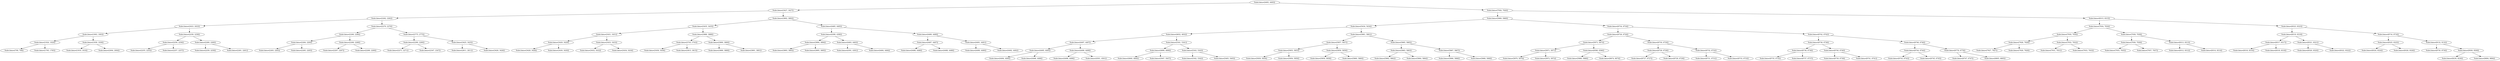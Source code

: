 digraph G{
1963507688 [label="Node{data=[4493, 4493]}"]
1963507688 -> 1774901926
1774901926 [label="Node{data=[3427, 3427]}"]
1774901926 -> 778264539
778264539 [label="Node{data=[2262, 2262]}"]
778264539 -> 1337561959
1337561959 [label="Node{data=[2023, 2023]}"]
1337561959 -> 2138997383
2138997383 [label="Node{data=[1903, 1903]}"]
2138997383 -> 1079928868
1079928868 [label="Node{data=[1024, 1024]}"]
1079928868 -> 1962371699
1962371699 [label="Node{data=[709, 709]}"]
1079928868 -> 2010578209
2010578209 [label="Node{data=[1765, 1765]}"]
2138997383 -> 2092381158
2092381158 [label="Node{data=[1939, 1939]}"]
2092381158 -> 1335589660
1335589660 [label="Node{data=[1919, 1919]}"]
2092381158 -> 7353454
7353454 [label="Node{data=[2004, 2004]}"]
1337561959 -> 1074785972
1074785972 [label="Node{data=[2258, 2258]}"]
1074785972 -> 90365264
90365264 [label="Node{data=[2256, 2256]}"]
90365264 -> 288691579
288691579 [label="Node{data=[2255, 2255]}"]
90365264 -> 283611255
283611255 [label="Node{data=[2257, 2257]}"]
1074785972 -> 790804113
790804113 [label="Node{data=[2260, 2260]}"]
790804113 -> 1010394744
1010394744 [label="Node{data=[2259, 2259]}"]
790804113 -> 94249545
94249545 [label="Node{data=[2261, 2261]}"]
778264539 -> 693534373
693534373 [label="Node{data=[2270, 2270]}"]
693534373 -> 335205152
335205152 [label="Node{data=[2266, 2266]}"]
335205152 -> 1686601089
1686601089 [label="Node{data=[2264, 2264]}"]
1686601089 -> 276797234
276797234 [label="Node{data=[2263, 2263]}"]
1686601089 -> 172384462
172384462 [label="Node{data=[2265, 2265]}"]
335205152 -> 1340129653
1340129653 [label="Node{data=[2268, 2268]}"]
1340129653 -> 282383997
282383997 [label="Node{data=[2267, 2267]}"]
1340129653 -> 2097026386
2097026386 [label="Node{data=[2269, 2269]}"]
693534373 -> 1158109715
1158109715 [label="Node{data=[2775, 2775]}"]
1158109715 -> 212193455
212193455 [label="Node{data=[2290, 2290]}"]
212193455 -> 980715640
980715640 [label="Node{data=[2271, 2271]}"]
212193455 -> 908873441
908873441 [label="Node{data=[2347, 2347]}"]
1158109715 -> 1233407477
1233407477 [label="Node{data=[3425, 3425]}"]
1233407477 -> 1804000450
1804000450 [label="Node{data=[2811, 2811]}"]
1233407477 -> 1974451842
1974451842 [label="Node{data=[3426, 3426]}"]
1774901926 -> 555793808
555793808 [label="Node{data=[3892, 3892]}"]
555793808 -> 1243658148
1243658148 [label="Node{data=[3435, 3435]}"]
1243658148 -> 396165870
396165870 [label="Node{data=[3431, 3431]}"]
396165870 -> 525268273
525268273 [label="Node{data=[3429, 3429]}"]
525268273 -> 1000740725
1000740725 [label="Node{data=[3428, 3428]}"]
525268273 -> 1962150450
1962150450 [label="Node{data=[3430, 3430]}"]
396165870 -> 193068080
193068080 [label="Node{data=[3433, 3433]}"]
193068080 -> 1670280972
1670280972 [label="Node{data=[3432, 3432]}"]
193068080 -> 1746459063
1746459063 [label="Node{data=[3434, 3434]}"]
1243658148 -> 1013578524
1013578524 [label="Node{data=[3888, 3888]}"]
1013578524 -> 948822237
948822237 [label="Node{data=[3743, 3743]}"]
948822237 -> 682350295
682350295 [label="Node{data=[3436, 3436]}"]
948822237 -> 105936660
105936660 [label="Node{data=[3815, 3815]}"]
1013578524 -> 1972555225
1972555225 [label="Node{data=[3890, 3890]}"]
1972555225 -> 583946430
583946430 [label="Node{data=[3889, 3889]}"]
1972555225 -> 1411721054
1411721054 [label="Node{data=[3891, 3891]}"]
555793808 -> 1372062233
1372062233 [label="Node{data=[4485, 4485]}"]
1372062233 -> 844620284
844620284 [label="Node{data=[4390, 4390]}"]
844620284 -> 1649155240
1649155240 [label="Node{data=[3894, 3894]}"]
1649155240 -> 531548264
531548264 [label="Node{data=[3893, 3893]}"]
1649155240 -> 250075470
250075470 [label="Node{data=[3895, 3895]}"]
844620284 -> 62034287
62034287 [label="Node{data=[4483, 4483]}"]
62034287 -> 26834157
26834157 [label="Node{data=[4391, 4391]}"]
62034287 -> 1746735422
1746735422 [label="Node{data=[4484, 4484]}"]
1372062233 -> 1484822746
1484822746 [label="Node{data=[4489, 4489]}"]
1484822746 -> 1336824652
1336824652 [label="Node{data=[4487, 4487]}"]
1336824652 -> 89811016
89811016 [label="Node{data=[4486, 4486]}"]
1336824652 -> 89005372
89005372 [label="Node{data=[4488, 4488]}"]
1484822746 -> 1507066631
1507066631 [label="Node{data=[4491, 4491]}"]
1507066631 -> 1683820354
1683820354 [label="Node{data=[4490, 4490]}"]
1507066631 -> 848503721
848503721 [label="Node{data=[4492, 4492]}"]
1963507688 -> 1203863354
1203863354 [label="Node{data=[7926, 7926]}"]
1203863354 -> 1056215294
1056215294 [label="Node{data=[5869, 5869]}"]
1056215294 -> 853520253
853520253 [label="Node{data=[5434, 5434]}"]
853520253 -> 435834084
435834084 [label="Node{data=[4832, 4832]}"]
435834084 -> 1427032142
1427032142 [label="Node{data=[4497, 4497]}"]
1427032142 -> 1340592497
1340592497 [label="Node{data=[4495, 4495]}"]
1340592497 -> 9186231
9186231 [label="Node{data=[4494, 4494]}"]
1340592497 -> 1264245294
1264245294 [label="Node{data=[4496, 4496]}"]
1427032142 -> 1748314035
1748314035 [label="Node{data=[4499, 4499]}"]
1748314035 -> 430448541
430448541 [label="Node{data=[4498, 4498]}"]
1748314035 -> 2014858892
2014858892 [label="Node{data=[4501, 4501]}"]
435834084 -> 1695445003
1695445003 [label="Node{data=[5341, 5341]}"]
1695445003 -> 617073574
617073574 [label="Node{data=[4899, 4899]}"]
617073574 -> 2102033492
2102033492 [label="Node{data=[4840, 4840]}"]
617073574 -> 1193029983
1193029983 [label="Node{data=[5047, 5047]}"]
1695445003 -> 1367646111
1367646111 [label="Node{data=[5343, 5343]}"]
1367646111 -> 1267004658
1267004658 [label="Node{data=[5342, 5342]}"]
1367646111 -> 1694669066
1694669066 [label="Node{data=[5405, 5405]}"]
853520253 -> 1127406140
1127406140 [label="Node{data=[5861, 5861]}"]
1127406140 -> 910151074
910151074 [label="Node{data=[5857, 5857]}"]
910151074 -> 1525714163
1525714163 [label="Node{data=[5855, 5855]}"]
1525714163 -> 734762094
734762094 [label="Node{data=[5839, 5839]}"]
1525714163 -> 2130528273
2130528273 [label="Node{data=[5856, 5856]}"]
910151074 -> 912775345
912775345 [label="Node{data=[5859, 5859]}"]
912775345 -> 1756257690
1756257690 [label="Node{data=[5858, 5858]}"]
912775345 -> 531749893
531749893 [label="Node{data=[5860, 5860]}"]
1127406140 -> 186163746
186163746 [label="Node{data=[5865, 5865]}"]
186163746 -> 62017952
62017952 [label="Node{data=[5863, 5863]}"]
62017952 -> 434806465
434806465 [label="Node{data=[5862, 5862]}"]
62017952 -> 136984589
136984589 [label="Node{data=[5864, 5864]}"]
186163746 -> 1189974680
1189974680 [label="Node{data=[5867, 5867]}"]
1189974680 -> 1464071348
1464071348 [label="Node{data=[5866, 5866]}"]
1189974680 -> 437412875
437412875 [label="Node{data=[5868, 5868]}"]
1056215294 -> 1126288660
1126288660 [label="Node{data=[6734, 6734]}"]
1126288660 -> 1769139898
1769139898 [label="Node{data=[6726, 6726]}"]
1769139898 -> 559698292
559698292 [label="Node{data=[5873, 5873]}"]
559698292 -> 677858152
677858152 [label="Node{data=[5871, 5871]}"]
677858152 -> 1701018141
1701018141 [label="Node{data=[5870, 5870]}"]
677858152 -> 463101749
463101749 [label="Node{data=[5872, 5872]}"]
559698292 -> 1477343939
1477343939 [label="Node{data=[6566, 6566]}"]
1477343939 -> 1252017825
1252017825 [label="Node{data=[5888, 5888]}"]
1477343939 -> 887979642
887979642 [label="Node{data=[6674, 6674]}"]
1769139898 -> 2101865509
2101865509 [label="Node{data=[6730, 6730]}"]
2101865509 -> 1454655788
1454655788 [label="Node{data=[6728, 6728]}"]
1454655788 -> 518621205
518621205 [label="Node{data=[6727, 6727]}"]
1454655788 -> 1101544220
1101544220 [label="Node{data=[6729, 6729]}"]
2101865509 -> 55366088
55366088 [label="Node{data=[6732, 6732]}"]
55366088 -> 2009404836
2009404836 [label="Node{data=[6731, 6731]}"]
55366088 -> 624853609
624853609 [label="Node{data=[6733, 6733]}"]
1126288660 -> 625884425
625884425 [label="Node{data=[6742, 6742]}"]
625884425 -> 1080654585
1080654585 [label="Node{data=[6738, 6738]}"]
1080654585 -> 534654821
534654821 [label="Node{data=[6736, 6736]}"]
534654821 -> 1319295805
1319295805 [label="Node{data=[6735, 6735]}"]
534654821 -> 449843605
449843605 [label="Node{data=[6737, 6737]}"]
1080654585 -> 291839620
291839620 [label="Node{data=[6740, 6740]}"]
291839620 -> 2142158538
2142158538 [label="Node{data=[6739, 6739]}"]
291839620 -> 655227185
655227185 [label="Node{data=[6741, 6741]}"]
625884425 -> 1036716284
1036716284 [label="Node{data=[6746, 6746]}"]
1036716284 -> 73638143
73638143 [label="Node{data=[6744, 6744]}"]
73638143 -> 238098007
238098007 [label="Node{data=[6743, 6743]}"]
73638143 -> 1178444497
1178444497 [label="Node{data=[6745, 6745]}"]
1036716284 -> 601153026
601153026 [label="Node{data=[6778, 6778]}"]
601153026 -> 984217311
984217311 [label="Node{data=[6747, 6747]}"]
601153026 -> 1017957491
1017957491 [label="Node{data=[6805, 6805]}"]
1203863354 -> 397199901
397199901 [label="Node{data=[8315, 8315]}"]
397199901 -> 311239204
311239204 [label="Node{data=[7934, 7934]}"]
311239204 -> 1734816164
1734816164 [label="Node{data=[7930, 7930]}"]
1734816164 -> 1039316591
1039316591 [label="Node{data=[7928, 7928]}"]
1039316591 -> 1283424238
1283424238 [label="Node{data=[7927, 7927]}"]
1039316591 -> 932771911
932771911 [label="Node{data=[7929, 7929]}"]
1734816164 -> 1772885249
1772885249 [label="Node{data=[7932, 7932]}"]
1772885249 -> 1103468437
1103468437 [label="Node{data=[7931, 7931]}"]
1772885249 -> 1987186764
1987186764 [label="Node{data=[7933, 7933]}"]
311239204 -> 106464261
106464261 [label="Node{data=[7938, 7938]}"]
106464261 -> 257269202
257269202 [label="Node{data=[7936, 7936]}"]
257269202 -> 1648482962
1648482962 [label="Node{data=[7935, 7935]}"]
257269202 -> 72832742
72832742 [label="Node{data=[7937, 7937]}"]
106464261 -> 1189974725
1189974725 [label="Node{data=[8313, 8313]}"]
1189974725 -> 1710566599
1710566599 [label="Node{data=[8312, 8312]}"]
1189974725 -> 151842721
151842721 [label="Node{data=[8314, 8314]}"]
397199901 -> 936540160
936540160 [label="Node{data=[8323, 8323]}"]
936540160 -> 495169413
495169413 [label="Node{data=[8319, 8319]}"]
495169413 -> 1364999142
1364999142 [label="Node{data=[8317, 8317]}"]
1364999142 -> 1069791115
1069791115 [label="Node{data=[8316, 8316]}"]
1364999142 -> 469096971
469096971 [label="Node{data=[8318, 8318]}"]
495169413 -> 462070135
462070135 [label="Node{data=[8321, 8321]}"]
462070135 -> 725170923
725170923 [label="Node{data=[8320, 8320]}"]
462070135 -> 157597672
157597672 [label="Node{data=[8322, 8322]}"]
936540160 -> 1022626125
1022626125 [label="Node{data=[8716, 8716]}"]
1022626125 -> 1924896445
1924896445 [label="Node{data=[8325, 8325]}"]
1924896445 -> 272041059
272041059 [label="Node{data=[8324, 8324]}"]
1924896445 -> 1006662258
1006662258 [label="Node{data=[8326, 8326]}"]
1022626125 -> 539142878
539142878 [label="Node{data=[9132, 9132]}"]
539142878 -> 235064857
235064857 [label="Node{data=[8730, 8730]}"]
539142878 -> 641652646
641652646 [label="Node{data=[9509, 9509]}"]
641652646 -> 429044465
429044465 [label="Node{data=[9230, 9230]}"]
641652646 -> 743673671
743673671 [label="Node{data=[9894, 9894]}"]
}